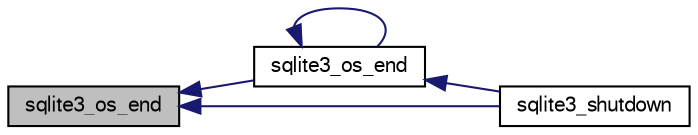 digraph "sqlite3_os_end"
{
  edge [fontname="FreeSans",fontsize="10",labelfontname="FreeSans",labelfontsize="10"];
  node [fontname="FreeSans",fontsize="10",shape=record];
  rankdir="LR";
  Node355295 [label="sqlite3_os_end",height=0.2,width=0.4,color="black", fillcolor="grey75", style="filled", fontcolor="black"];
  Node355295 -> Node355296 [dir="back",color="midnightblue",fontsize="10",style="solid",fontname="FreeSans"];
  Node355296 [label="sqlite3_os_end",height=0.2,width=0.4,color="black", fillcolor="white", style="filled",URL="$sqlite3_8h.html#a2288c95881ecca13d994e42b6a958906"];
  Node355296 -> Node355296 [dir="back",color="midnightblue",fontsize="10",style="solid",fontname="FreeSans"];
  Node355296 -> Node355297 [dir="back",color="midnightblue",fontsize="10",style="solid",fontname="FreeSans"];
  Node355297 [label="sqlite3_shutdown",height=0.2,width=0.4,color="black", fillcolor="white", style="filled",URL="$sqlite3_8h.html#aeaf9947fe863ba3d3aca061475e3af2e"];
  Node355295 -> Node355297 [dir="back",color="midnightblue",fontsize="10",style="solid",fontname="FreeSans"];
}
